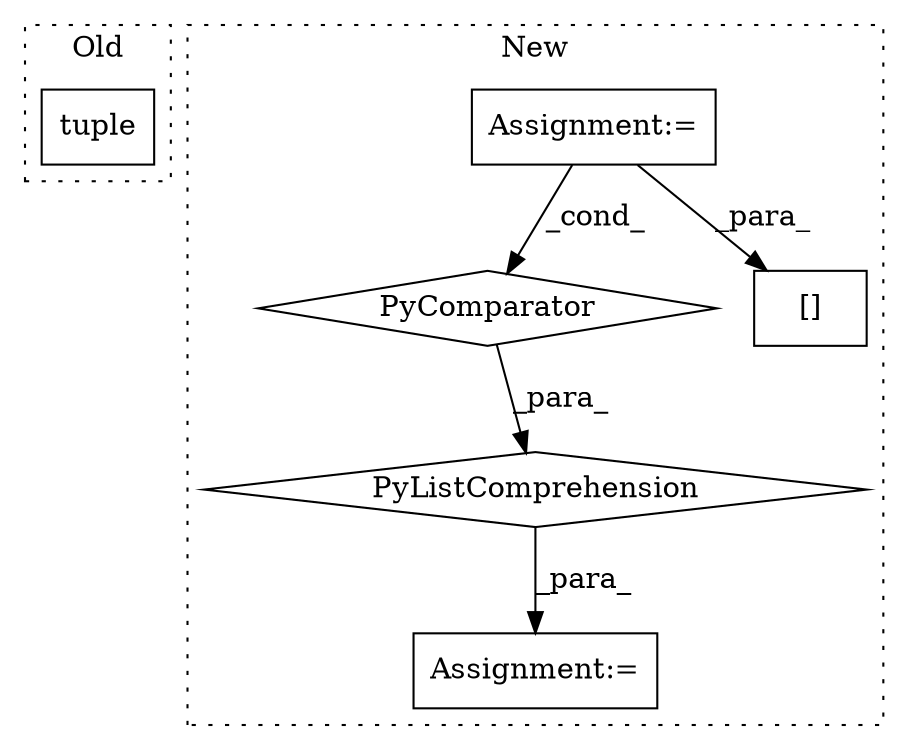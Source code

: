 digraph G {
subgraph cluster0 {
1 [label="tuple" a="32" s="3478,3491" l="6,1" shape="box"];
label = "Old";
style="dotted";
}
subgraph cluster1 {
2 [label="PyListComprehension" a="109" s="3093" l="120" shape="diamond"];
3 [label="Assignment:=" a="7" s="3180" l="25" shape="box"];
4 [label="PyComparator" a="113" s="3180" l="25" shape="diamond"];
5 [label="Assignment:=" a="7" s="3075" l="18" shape="box"];
6 [label="[]" a="2" s="3093,3103" l="9,1" shape="box"];
label = "New";
style="dotted";
}
2 -> 5 [label="_para_"];
3 -> 6 [label="_para_"];
3 -> 4 [label="_cond_"];
4 -> 2 [label="_para_"];
}